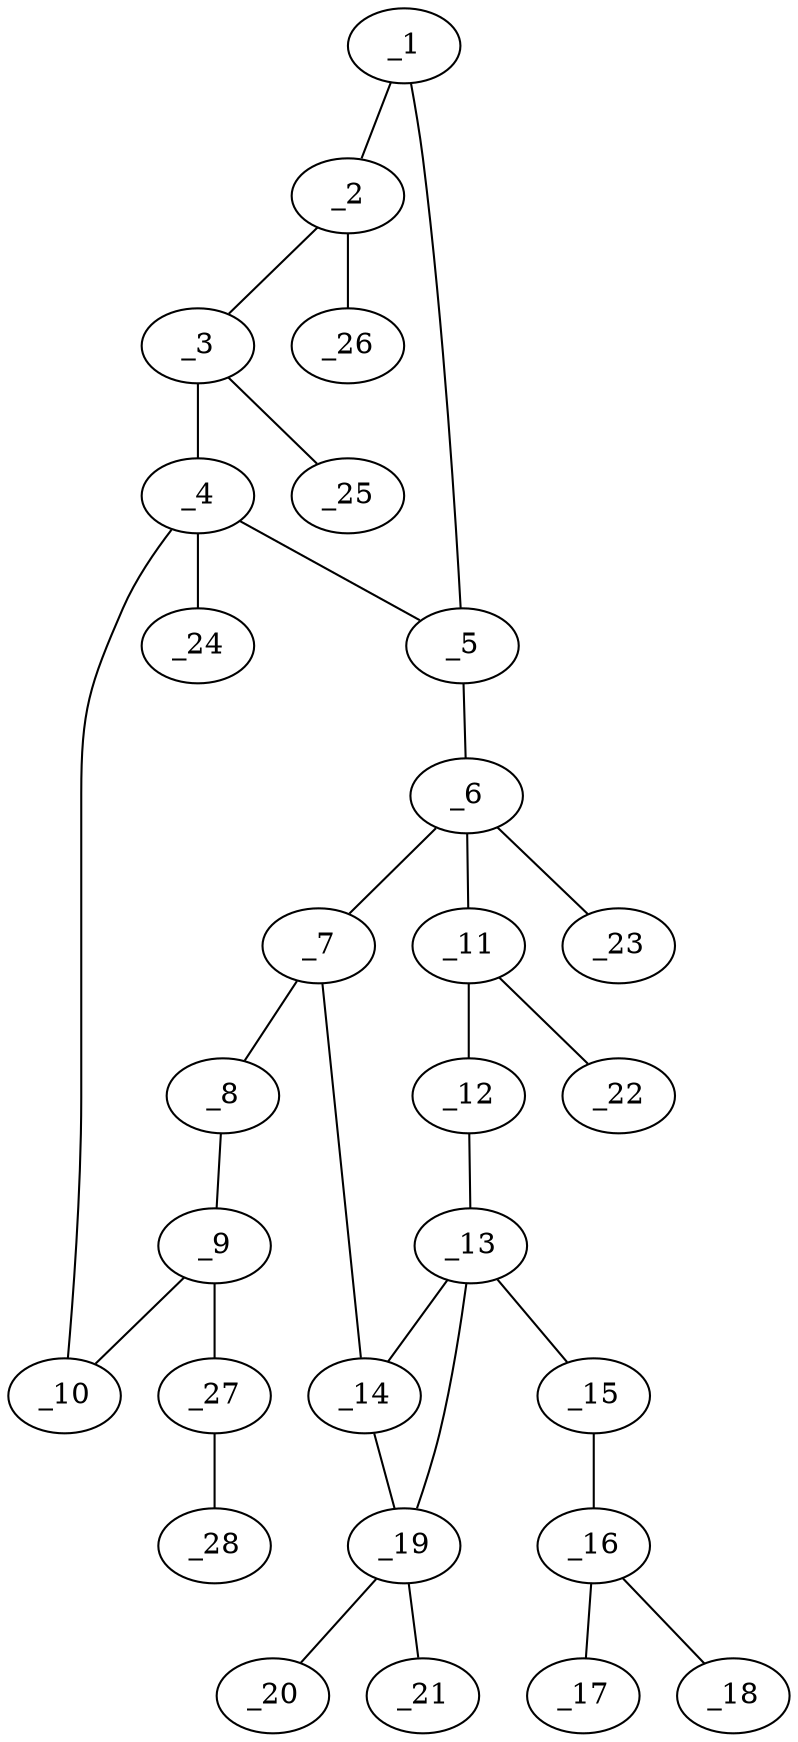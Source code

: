 graph molid623310 {
	_1	 [charge=0,
		chem=1,
		symbol="C  ",
		x="2.737",
		y="1.6216"];
	_2	 [charge=0,
		chem=1,
		symbol="C  ",
		x="2.7818",
		y="2.6206"];
	_1 -- _2	 [valence=2];
	_5	 [charge=0,
		chem=1,
		symbol="C  ",
		x="3.6732",
		y="1.2703"];
	_1 -- _5	 [valence=1];
	_3	 [charge=0,
		chem=1,
		symbol="C  ",
		x="3.7458",
		y="2.8867"];
	_2 -- _3	 [valence=1];
	_26	 [charge=0,
		chem=1,
		symbol="C  ",
		x=2,
		y="3.2441"];
	_2 -- _26	 [valence=1];
	_4	 [charge=0,
		chem=1,
		symbol="C  ",
		x="4.2967",
		y="2.0521"];
	_3 -- _4	 [valence=1];
	_25	 [charge=0,
		chem=2,
		symbol="O  ",
		x="4.0972",
		y="3.8229"];
	_3 -- _25	 [valence=2];
	_4 -- _5	 [valence=1];
	_10	 [charge=0,
		chem=1,
		symbol="C  ",
		x="5.2967",
		y="2.0521"];
	_4 -- _10	 [valence=1];
	_24	 [charge=0,
		chem=2,
		symbol="O  ",
		x="4.9202",
		y="2.8339"];
	_4 -- _24	 [valence=1];
	_6	 [charge=0,
		chem=1,
		symbol="C  ",
		x="3.8957",
		y="0.2953"];
	_5 -- _6	 [valence=1];
	_7	 [charge=0,
		chem=1,
		symbol="C  ",
		x="4.7967",
		y="-0.1385"];
	_6 -- _7	 [valence=1];
	_11	 [charge=0,
		chem=1,
		symbol="C  ",
		x="3.0695",
		y="-0.268"];
	_6 -- _11	 [valence=1];
	_23	 [charge=0,
		chem=2,
		symbol="O  ",
		x="2.9948",
		y="0.7292"];
	_6 -- _23	 [valence=1];
	_8	 [charge=0,
		chem=1,
		symbol="C  ",
		x="5.6977",
		y="0.2954"];
	_7 -- _8	 [valence=1];
	_14	 [charge=0,
		chem=1,
		symbol="C  ",
		x="4.8714",
		y="-1.1357"];
	_7 -- _14	 [valence=1];
	_9	 [charge=0,
		chem=1,
		symbol="C  ",
		x="5.9202",
		y="1.2703"];
	_8 -- _9	 [valence=2];
	_9 -- _10	 [valence=1];
	_27	 [charge=0,
		chem=1,
		symbol="C  ",
		x="6.8951",
		y="1.4928"];
	_9 -- _27	 [valence=1];
	_12	 [charge=0,
		chem=1,
		symbol="C  ",
		x="3.1442",
		y="-1.2652"];
	_11 -- _12	 [valence=1];
	_22	 [charge=0,
		chem=1,
		symbol="C  ",
		x="2.1685",
		y="0.1659"];
	_11 -- _22	 [valence=1];
	_13	 [charge=0,
		chem=1,
		symbol="C  ",
		x="4.0452",
		y="-1.6991"];
	_12 -- _13	 [valence=1];
	_13 -- _14	 [valence=1];
	_15	 [charge=0,
		chem=2,
		symbol="O  ",
		x="3.219",
		y="-2.2624"];
	_13 -- _15	 [valence=1];
	_19	 [charge=0,
		chem=1,
		symbol="C  ",
		x="4.9462",
		y="-2.1329"];
	_13 -- _19	 [valence=1];
	_14 -- _19	 [valence=1];
	_16	 [charge=0,
		chem=1,
		symbol="C  ",
		x="3.2937",
		y="-3.2596"];
	_15 -- _16	 [valence=1];
	_17	 [charge=0,
		chem=2,
		symbol="O  ",
		x="2.4675",
		y="-3.8229"];
	_16 -- _17	 [valence=2];
	_18	 [charge=0,
		chem=1,
		symbol="C  ",
		x="4.1947",
		y="-3.6935"];
	_16 -- _18	 [valence=1];
	_20	 [charge=0,
		chem=1,
		symbol="C  ",
		x="5.9434",
		y="-2.0582"];
	_19 -- _20	 [valence=1];
	_21	 [charge=0,
		chem=1,
		symbol="C  ",
		x="4.5123",
		y="-3.0339"];
	_19 -- _21	 [valence=1];
	_28	 [charge=0,
		chem=2,
		symbol="O  ",
		x="7.1899",
		y="2.4484"];
	_27 -- _28	 [valence=1];
}
